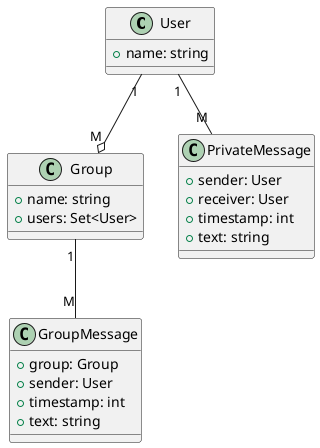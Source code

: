 @startuml
class User {
  +name: string
}

class Group {
  +name: string
  +users: Set<User>
}

class GroupMessage {
	+group: Group
	+sender: User
	+timestamp: int
	+text: string
}

class PrivateMessage {
	+sender: User
	+receiver: User
	+timestamp: int
	+text: string
}

User "1" --o "M" Group
User "1" -- "M" PrivateMessage
Group "1" -- "M" GroupMessage
@enduml